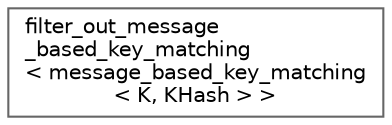 digraph "类继承关系图"
{
 // LATEX_PDF_SIZE
  bgcolor="transparent";
  edge [fontname=Helvetica,fontsize=10,labelfontname=Helvetica,labelfontsize=10];
  node [fontname=Helvetica,fontsize=10,shape=box,height=0.2,width=0.4];
  rankdir="LR";
  Node0 [id="Node000000",label="filter_out_message\l_based_key_matching\l\< message_based_key_matching\l\< K, KHash \> \>",height=0.2,width=0.4,color="grey40", fillcolor="white", style="filled",URL="$structfilter__out__message__based__key__matching_3_01message__based__key__matching_3_01_k_00_01_k_hash_01_4_01_4.html",tooltip=" "];
}

